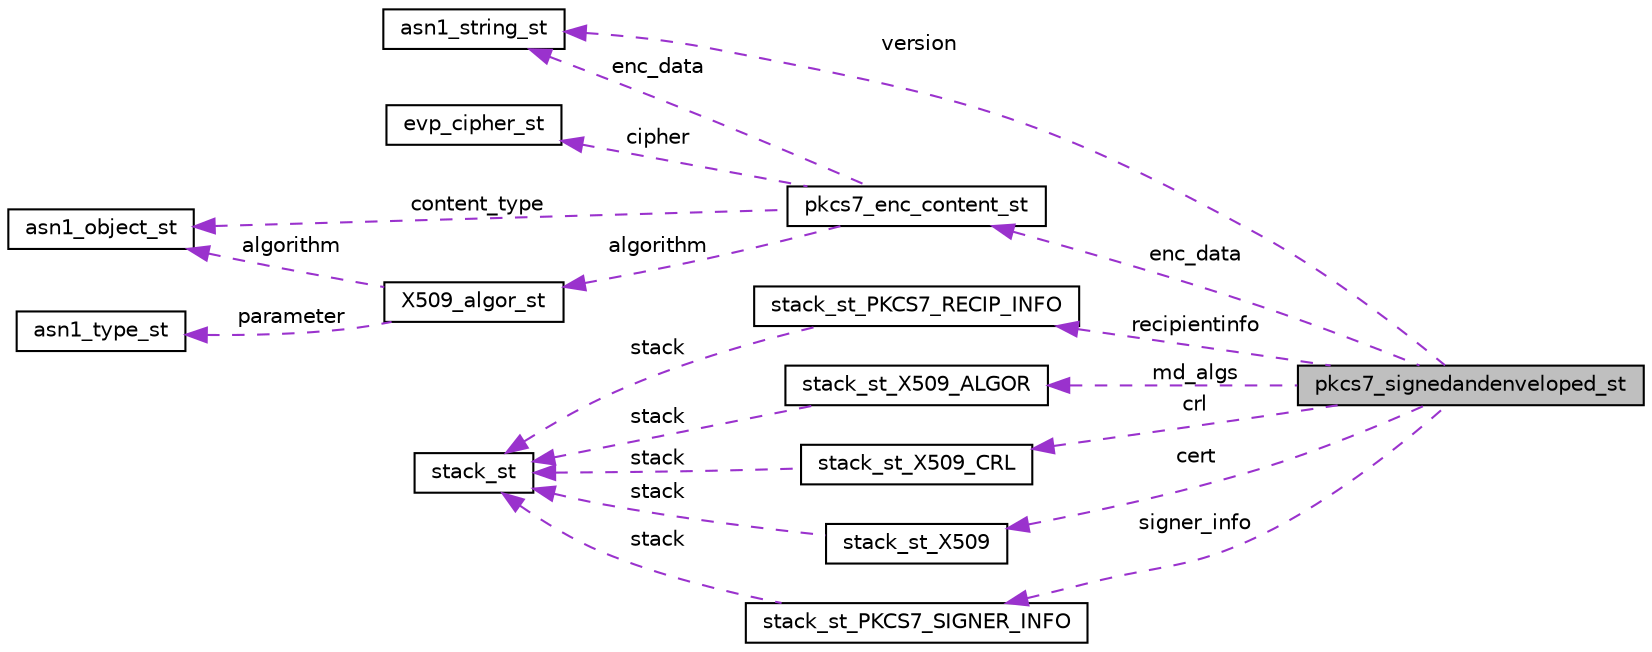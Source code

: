 digraph "pkcs7_signedandenveloped_st"
{
 // LATEX_PDF_SIZE
  edge [fontname="Helvetica",fontsize="10",labelfontname="Helvetica",labelfontsize="10"];
  node [fontname="Helvetica",fontsize="10",shape=record];
  rankdir="LR";
  Node1 [label="pkcs7_signedandenveloped_st",height=0.2,width=0.4,color="black", fillcolor="grey75", style="filled", fontcolor="black",tooltip=" "];
  Node2 -> Node1 [dir="back",color="darkorchid3",fontsize="10",style="dashed",label=" version" ,fontname="Helvetica"];
  Node2 [label="asn1_string_st",height=0.2,width=0.4,color="black", fillcolor="white", style="filled",URL="$asn1_8h.html#structasn1__string__st",tooltip=" "];
  Node3 -> Node1 [dir="back",color="darkorchid3",fontsize="10",style="dashed",label=" recipientinfo" ,fontname="Helvetica"];
  Node3 [label="stack_st_PKCS7_RECIP_INFO",height=0.2,width=0.4,color="black", fillcolor="white", style="filled",URL="$pkcs7_8h.html#structstack__st___p_k_c_s7___r_e_c_i_p___i_n_f_o",tooltip=" "];
  Node4 -> Node3 [dir="back",color="darkorchid3",fontsize="10",style="dashed",label=" stack" ,fontname="Helvetica"];
  Node4 [label="stack_st",height=0.2,width=0.4,color="black", fillcolor="white", style="filled",URL="$structstack__st.html",tooltip=" "];
  Node5 -> Node1 [dir="back",color="darkorchid3",fontsize="10",style="dashed",label=" md_algs" ,fontname="Helvetica"];
  Node5 [label="stack_st_X509_ALGOR",height=0.2,width=0.4,color="black", fillcolor="white", style="filled",URL="$x509_8h.html#structstack__st___x509___a_l_g_o_r",tooltip=" "];
  Node4 -> Node5 [dir="back",color="darkorchid3",fontsize="10",style="dashed",label=" stack" ,fontname="Helvetica"];
  Node6 -> Node1 [dir="back",color="darkorchid3",fontsize="10",style="dashed",label=" crl" ,fontname="Helvetica"];
  Node6 [label="stack_st_X509_CRL",height=0.2,width=0.4,color="black", fillcolor="white", style="filled",URL="$x509_8h.html#structstack__st___x509___c_r_l",tooltip=" "];
  Node4 -> Node6 [dir="back",color="darkorchid3",fontsize="10",style="dashed",label=" stack" ,fontname="Helvetica"];
  Node7 -> Node1 [dir="back",color="darkorchid3",fontsize="10",style="dashed",label=" cert" ,fontname="Helvetica"];
  Node7 [label="stack_st_X509",height=0.2,width=0.4,color="black", fillcolor="white", style="filled",URL="$x509_8h.html#structstack__st___x509",tooltip=" "];
  Node4 -> Node7 [dir="back",color="darkorchid3",fontsize="10",style="dashed",label=" stack" ,fontname="Helvetica"];
  Node8 -> Node1 [dir="back",color="darkorchid3",fontsize="10",style="dashed",label=" enc_data" ,fontname="Helvetica"];
  Node8 [label="pkcs7_enc_content_st",height=0.2,width=0.4,color="black", fillcolor="white", style="filled",URL="$pkcs7_8h.html#structpkcs7__enc__content__st",tooltip=" "];
  Node9 -> Node8 [dir="back",color="darkorchid3",fontsize="10",style="dashed",label=" cipher" ,fontname="Helvetica"];
  Node9 [label="evp_cipher_st",height=0.2,width=0.4,color="black", fillcolor="white", style="filled",URL="$structevp__cipher__st.html",tooltip=" "];
  Node2 -> Node8 [dir="back",color="darkorchid3",fontsize="10",style="dashed",label=" enc_data" ,fontname="Helvetica"];
  Node10 -> Node8 [dir="back",color="darkorchid3",fontsize="10",style="dashed",label=" content_type" ,fontname="Helvetica"];
  Node10 [label="asn1_object_st",height=0.2,width=0.4,color="black", fillcolor="white", style="filled",URL="$asn1_8h.html#structasn1__object__st",tooltip=" "];
  Node11 -> Node8 [dir="back",color="darkorchid3",fontsize="10",style="dashed",label=" algorithm" ,fontname="Helvetica"];
  Node11 [label="X509_algor_st",height=0.2,width=0.4,color="black", fillcolor="white", style="filled",URL="$x509_8h.html#struct_x509__algor__st",tooltip=" "];
  Node10 -> Node11 [dir="back",color="darkorchid3",fontsize="10",style="dashed",label=" algorithm" ,fontname="Helvetica"];
  Node12 -> Node11 [dir="back",color="darkorchid3",fontsize="10",style="dashed",label=" parameter" ,fontname="Helvetica"];
  Node12 [label="asn1_type_st",height=0.2,width=0.4,color="black", fillcolor="white", style="filled",URL="$asn1_8h.html#structasn1__type__st",tooltip=" "];
  Node13 -> Node1 [dir="back",color="darkorchid3",fontsize="10",style="dashed",label=" signer_info" ,fontname="Helvetica"];
  Node13 [label="stack_st_PKCS7_SIGNER_INFO",height=0.2,width=0.4,color="black", fillcolor="white", style="filled",URL="$pkcs7_8h.html#structstack__st___p_k_c_s7___s_i_g_n_e_r___i_n_f_o",tooltip=" "];
  Node4 -> Node13 [dir="back",color="darkorchid3",fontsize="10",style="dashed",label=" stack" ,fontname="Helvetica"];
}
